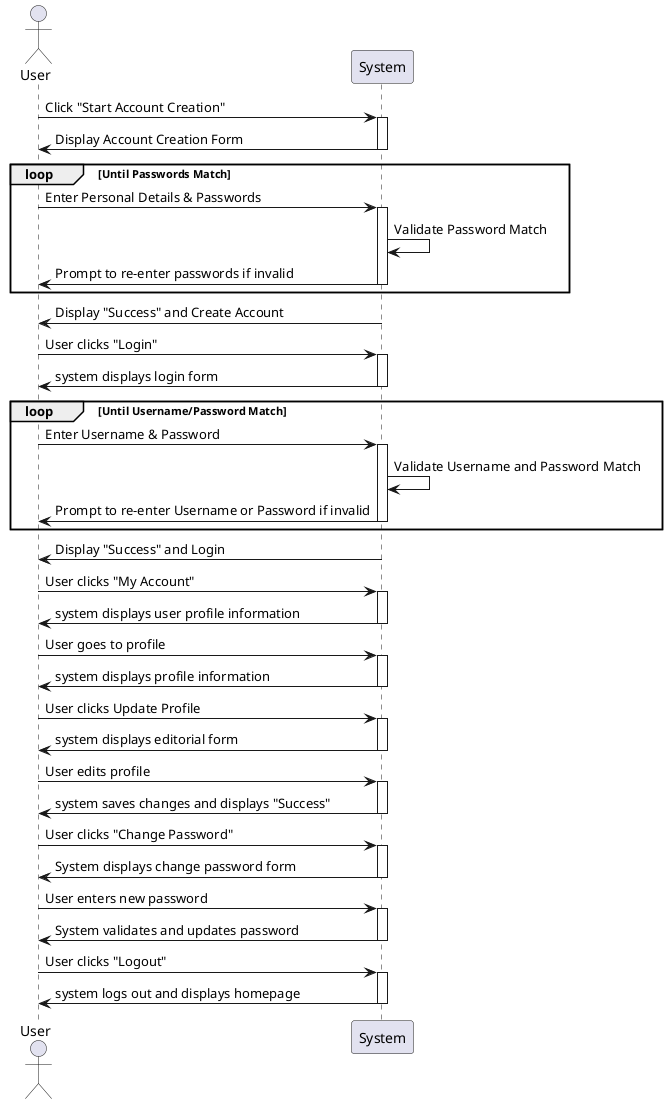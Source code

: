 @startuml US-01, US-03, US-13, US-14, US-16 -Account Modification
actor User
participant System

User -> System: Click "Start Account Creation"
activate System
System -> User: Display Account Creation Form
deactivate System

loop Until Passwords Match
    User -> System: Enter Personal Details & Passwords
    activate System 
    System -> System: Validate Password Match
    System -> User: Prompt to re-enter passwords if invalid
    
    deactivate System
end
System -> User: Display "Success" and Create Account

User -> System: User clicks "Login"
activate System
System -> User: system displays login form
deactivate System

loop Until Username/Password Match
    User -> System: Enter Username & Password
    activate System 
    System -> System: Validate Username and Password Match
    System -> User: Prompt to re-enter Username or Password if invalid
    
    deactivate System
end
System -> User: Display "Success" and Login 

User -> System: User clicks "My Account"
activate System
System -> User:system displays user profile information 
deactivate System

User -> System: User goes to profile
activate System
System -> User: system displays profile information
deactivate System

User -> System: User clicks Update Profile 
activate System
System -> User: system displays editorial form
deactivate System

User -> System: User edits profile
activate System
System -> User: system saves changes and displays "Success"
deactivate System

User -> System: User clicks "Change Password"
activate System
System -> User: System displays change password form
deactivate System

User -> System: User enters new password
activate System
System -> User: System validates and updates password
deactivate System

User -> System: User clicks "Logout"
activate System
System -> User: system logs out and displays homepage
deactivate System








@enduml
